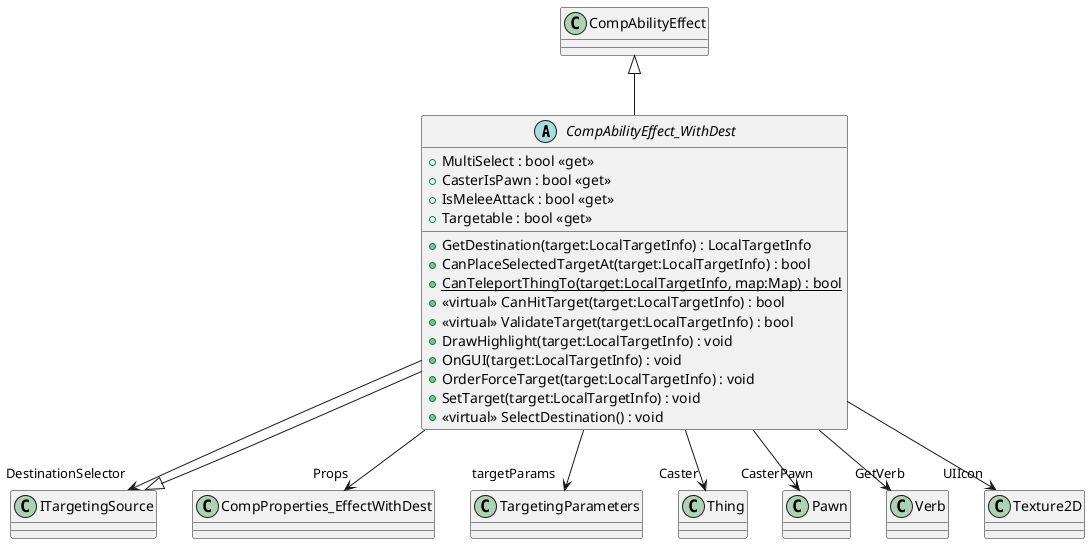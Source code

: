 @startuml
abstract class CompAbilityEffect_WithDest {
    + MultiSelect : bool <<get>>
    + CasterIsPawn : bool <<get>>
    + IsMeleeAttack : bool <<get>>
    + Targetable : bool <<get>>
    + GetDestination(target:LocalTargetInfo) : LocalTargetInfo
    + CanPlaceSelectedTargetAt(target:LocalTargetInfo) : bool
    + {static} CanTeleportThingTo(target:LocalTargetInfo, map:Map) : bool
    + <<virtual>> CanHitTarget(target:LocalTargetInfo) : bool
    + <<virtual>> ValidateTarget(target:LocalTargetInfo) : bool
    + DrawHighlight(target:LocalTargetInfo) : void
    + OnGUI(target:LocalTargetInfo) : void
    + OrderForceTarget(target:LocalTargetInfo) : void
    + SetTarget(target:LocalTargetInfo) : void
    + <<virtual>> SelectDestination() : void
}
CompAbilityEffect <|-- CompAbilityEffect_WithDest
ITargetingSource <|-- CompAbilityEffect_WithDest
CompAbilityEffect_WithDest --> "Props" CompProperties_EffectWithDest
CompAbilityEffect_WithDest --> "targetParams" TargetingParameters
CompAbilityEffect_WithDest --> "Caster" Thing
CompAbilityEffect_WithDest --> "CasterPawn" Pawn
CompAbilityEffect_WithDest --> "GetVerb" Verb
CompAbilityEffect_WithDest --> "UIIcon" Texture2D
CompAbilityEffect_WithDest --> "DestinationSelector" ITargetingSource
@enduml
